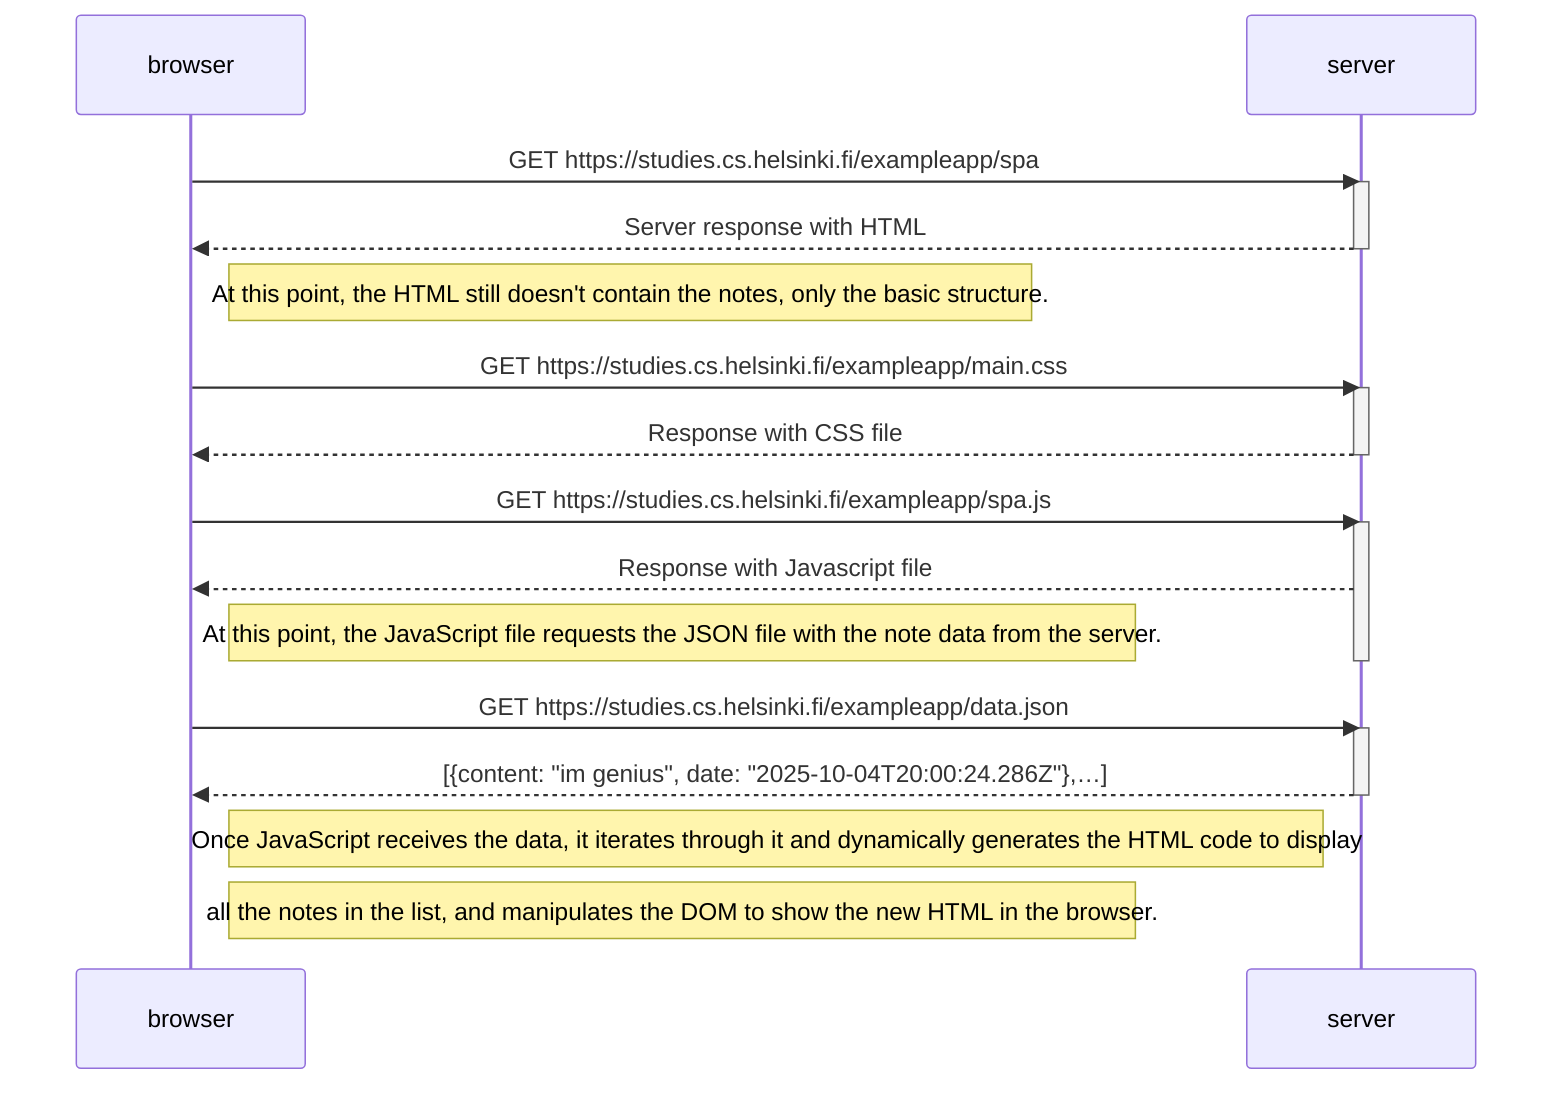 sequenceDiagram
    participant browser
    participant server
    browser->>server: GET https://studies.cs.helsinki.fi/exampleapp/spa
    activate server
    server-->>browser: Server response with HTML
    deactivate server
    Note right of browser: At this point, the HTML still doesn't contain the notes, only the basic structure.
    browser->>server: GET https://studies.cs.helsinki.fi/exampleapp/main.css
    activate server
    server-->>browser: Response with CSS file
    deactivate server
    browser->>server: GET https://studies.cs.helsinki.fi/exampleapp/spa.js
    activate server
    server-->>browser: Response with Javascript file
    Note right of browser: At this point, the JavaScript file requests the JSON file with the note data from the server.
    deactivate server
    browser->>server: GET https://studies.cs.helsinki.fi/exampleapp/data.json
    activate server
    server-->>browser: [{content: "im genius", date: "2025-10-04T20:00:24.286Z"},…]
    deactivate server
    Note right of browser: Once JavaScript receives the data, it iterates through it and dynamically generates the HTML code to display
    Note right of browser:  all the notes in the list, and manipulates the DOM to show the new HTML in the browser.
